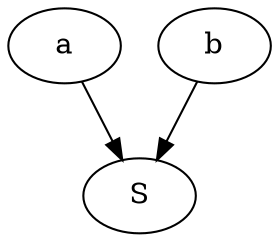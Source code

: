 strict digraph "" {
	a	 [complexity=3,
		importance=0.5,
		rank=0.166666666667];
	S	 [complexity=0,
		importance=0.300000190735,
		rank=0.0];
	a -> S;
	b	 [complexity=3,
		importance=0.5,
		rank=0.166666666667];
	b -> S;
}
